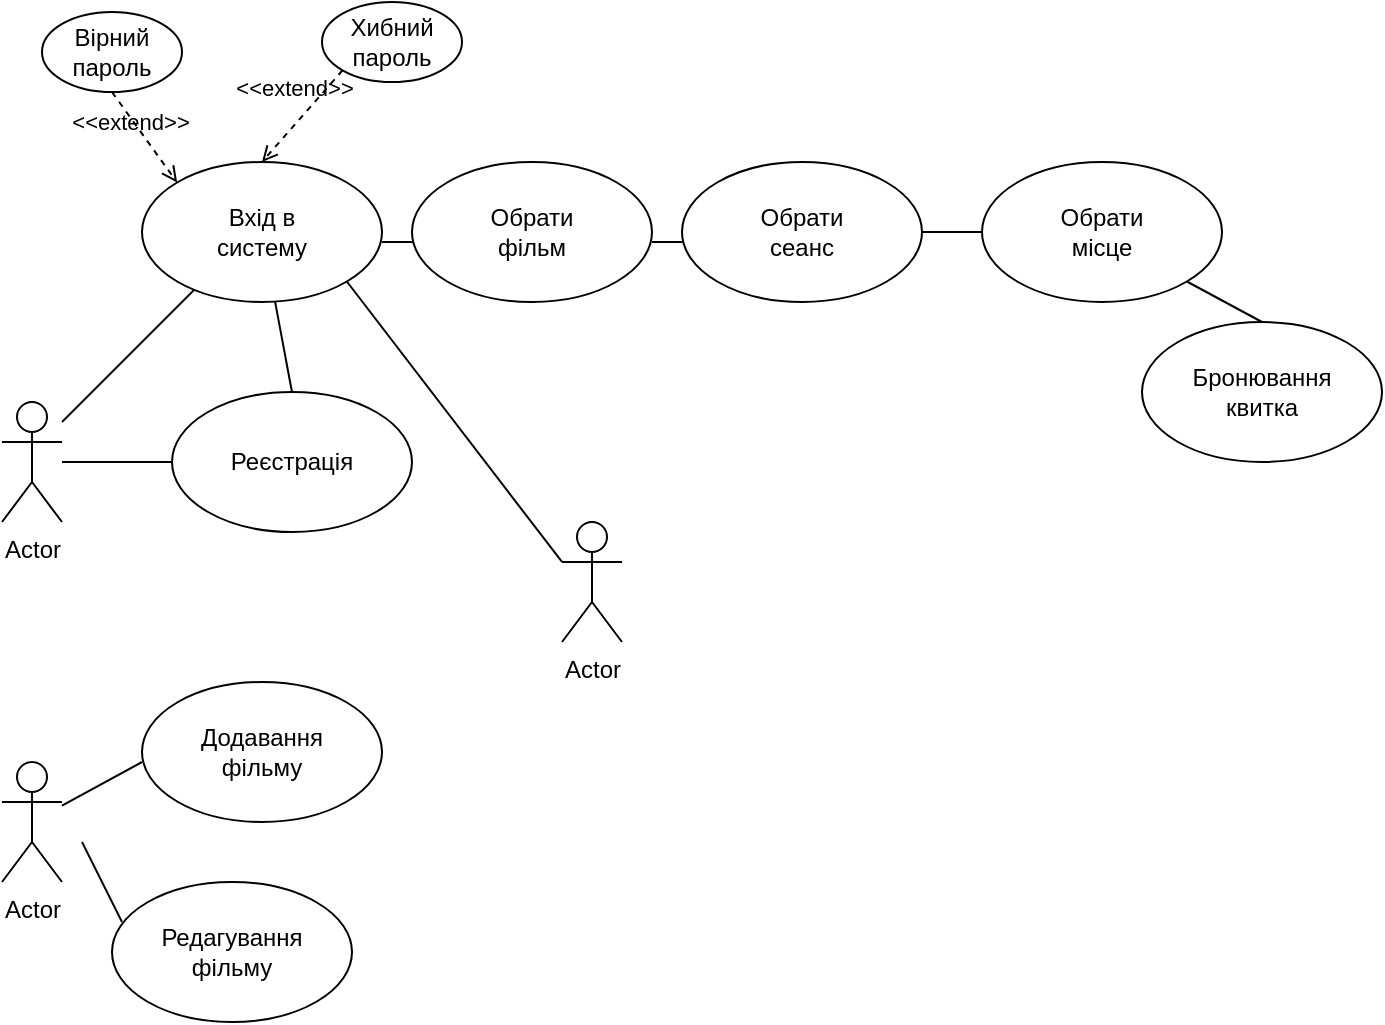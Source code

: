 <mxfile version="25.0.1">
  <diagram id="C5RBs43oDa-KdzZeNtuy" name="Page-1">
    <mxGraphModel dx="955" dy="475" grid="1" gridSize="10" guides="1" tooltips="1" connect="1" arrows="1" fold="1" page="1" pageScale="1" pageWidth="827" pageHeight="1169" math="0" shadow="0">
      <root>
        <mxCell id="WIyWlLk6GJQsqaUBKTNV-0" />
        <mxCell id="WIyWlLk6GJQsqaUBKTNV-1" parent="WIyWlLk6GJQsqaUBKTNV-0" />
        <mxCell id="WoO6IQ57f2WmrNM-3Yns-0" value="Actor" style="shape=umlActor;verticalLabelPosition=bottom;verticalAlign=top;html=1;outlineConnect=0;" vertex="1" parent="WIyWlLk6GJQsqaUBKTNV-1">
          <mxGeometry x="30" y="210" width="30" height="60" as="geometry" />
        </mxCell>
        <mxCell id="WoO6IQ57f2WmrNM-3Yns-1" value="" style="endArrow=none;html=1;rounded=0;" edge="1" parent="WIyWlLk6GJQsqaUBKTNV-1">
          <mxGeometry width="50" height="50" relative="1" as="geometry">
            <mxPoint x="60" y="220" as="sourcePoint" />
            <mxPoint x="140" y="140" as="targetPoint" />
          </mxGeometry>
        </mxCell>
        <mxCell id="WoO6IQ57f2WmrNM-3Yns-2" value="" style="ellipse;whiteSpace=wrap;html=1;" vertex="1" parent="WIyWlLk6GJQsqaUBKTNV-1">
          <mxGeometry x="100" y="90" width="120" height="70" as="geometry" />
        </mxCell>
        <mxCell id="WoO6IQ57f2WmrNM-3Yns-3" value="Вхід в систему" style="text;html=1;align=center;verticalAlign=middle;whiteSpace=wrap;rounded=0;" vertex="1" parent="WIyWlLk6GJQsqaUBKTNV-1">
          <mxGeometry x="130" y="110" width="60" height="30" as="geometry" />
        </mxCell>
        <mxCell id="WoO6IQ57f2WmrNM-3Yns-4" value="" style="endArrow=none;html=1;rounded=0;" edge="1" parent="WIyWlLk6GJQsqaUBKTNV-1">
          <mxGeometry width="50" height="50" relative="1" as="geometry">
            <mxPoint x="220" y="130" as="sourcePoint" />
            <mxPoint x="300" y="130" as="targetPoint" />
            <Array as="points">
              <mxPoint x="220" y="130" />
            </Array>
          </mxGeometry>
        </mxCell>
        <mxCell id="WoO6IQ57f2WmrNM-3Yns-5" value="" style="ellipse;whiteSpace=wrap;html=1;" vertex="1" parent="WIyWlLk6GJQsqaUBKTNV-1">
          <mxGeometry x="235" y="90" width="120" height="70" as="geometry" />
        </mxCell>
        <mxCell id="WoO6IQ57f2WmrNM-3Yns-8" value="Обрати фільм" style="text;html=1;align=center;verticalAlign=middle;whiteSpace=wrap;rounded=0;" vertex="1" parent="WIyWlLk6GJQsqaUBKTNV-1">
          <mxGeometry x="265" y="110" width="60" height="30" as="geometry" />
        </mxCell>
        <mxCell id="WoO6IQ57f2WmrNM-3Yns-9" value="" style="endArrow=none;html=1;rounded=0;" edge="1" parent="WIyWlLk6GJQsqaUBKTNV-1">
          <mxGeometry width="50" height="50" relative="1" as="geometry">
            <mxPoint x="355" y="130" as="sourcePoint" />
            <mxPoint x="425" y="130" as="targetPoint" />
          </mxGeometry>
        </mxCell>
        <mxCell id="WoO6IQ57f2WmrNM-3Yns-10" value="" style="ellipse;whiteSpace=wrap;html=1;" vertex="1" parent="WIyWlLk6GJQsqaUBKTNV-1">
          <mxGeometry x="370" y="90" width="120" height="70" as="geometry" />
        </mxCell>
        <mxCell id="WoO6IQ57f2WmrNM-3Yns-11" value="Обрати сеанс" style="text;html=1;align=center;verticalAlign=middle;whiteSpace=wrap;rounded=0;" vertex="1" parent="WIyWlLk6GJQsqaUBKTNV-1">
          <mxGeometry x="400" y="110" width="60" height="30" as="geometry" />
        </mxCell>
        <mxCell id="WoO6IQ57f2WmrNM-3Yns-16" value="" style="ellipse;whiteSpace=wrap;html=1;shadow=0;" vertex="1" parent="WIyWlLk6GJQsqaUBKTNV-1">
          <mxGeometry x="50" y="15" width="70" height="40" as="geometry" />
        </mxCell>
        <mxCell id="WoO6IQ57f2WmrNM-3Yns-19" value="" style="ellipse;whiteSpace=wrap;html=1;shadow=0;" vertex="1" parent="WIyWlLk6GJQsqaUBKTNV-1">
          <mxGeometry x="190" y="10" width="70" height="40" as="geometry" />
        </mxCell>
        <mxCell id="WoO6IQ57f2WmrNM-3Yns-20" value="Вірний пароль" style="text;html=1;align=center;verticalAlign=middle;whiteSpace=wrap;rounded=0;" vertex="1" parent="WIyWlLk6GJQsqaUBKTNV-1">
          <mxGeometry x="55" y="20" width="60" height="30" as="geometry" />
        </mxCell>
        <mxCell id="WoO6IQ57f2WmrNM-3Yns-21" value="Хибний пароль" style="text;html=1;align=center;verticalAlign=middle;whiteSpace=wrap;rounded=0;" vertex="1" parent="WIyWlLk6GJQsqaUBKTNV-1">
          <mxGeometry x="195" y="15" width="60" height="30" as="geometry" />
        </mxCell>
        <mxCell id="WoO6IQ57f2WmrNM-3Yns-24" value="&amp;lt;&amp;lt;extend&amp;gt;&amp;gt;" style="html=1;verticalAlign=bottom;labelBackgroundColor=none;endArrow=open;endFill=0;dashed=1;rounded=0;exitX=0.5;exitY=1;exitDx=0;exitDy=0;entryX=0;entryY=0;entryDx=0;entryDy=0;" edge="1" parent="WIyWlLk6GJQsqaUBKTNV-1" source="WoO6IQ57f2WmrNM-3Yns-16" target="WoO6IQ57f2WmrNM-3Yns-2">
          <mxGeometry x="-0.115" y="-7" width="160" relative="1" as="geometry">
            <mxPoint x="130" y="180" as="sourcePoint" />
            <mxPoint x="290" y="180" as="targetPoint" />
            <mxPoint as="offset" />
          </mxGeometry>
        </mxCell>
        <mxCell id="WoO6IQ57f2WmrNM-3Yns-25" value="&amp;lt;&amp;lt;extend&amp;gt;&amp;gt;" style="html=1;verticalAlign=bottom;labelBackgroundColor=none;endArrow=open;endFill=0;dashed=1;rounded=0;entryX=0.5;entryY=0;entryDx=0;entryDy=0;exitX=0;exitY=1;exitDx=0;exitDy=0;" edge="1" parent="WIyWlLk6GJQsqaUBKTNV-1" source="WoO6IQ57f2WmrNM-3Yns-19" target="WoO6IQ57f2WmrNM-3Yns-2">
          <mxGeometry x="-0.04" y="-6" width="160" relative="1" as="geometry">
            <mxPoint x="270" y="180" as="sourcePoint" />
            <mxPoint x="430" y="180" as="targetPoint" />
            <mxPoint as="offset" />
          </mxGeometry>
        </mxCell>
        <mxCell id="WoO6IQ57f2WmrNM-3Yns-26" value="" style="endArrow=none;html=1;rounded=0;entryX=0;entryY=0.5;entryDx=0;entryDy=0;" edge="1" parent="WIyWlLk6GJQsqaUBKTNV-1" source="WoO6IQ57f2WmrNM-3Yns-0" target="WoO6IQ57f2WmrNM-3Yns-28">
          <mxGeometry width="50" height="50" relative="1" as="geometry">
            <mxPoint x="140" y="340" as="sourcePoint" />
            <mxPoint x="110" y="290" as="targetPoint" />
          </mxGeometry>
        </mxCell>
        <mxCell id="WoO6IQ57f2WmrNM-3Yns-28" value="" style="ellipse;whiteSpace=wrap;html=1;" vertex="1" parent="WIyWlLk6GJQsqaUBKTNV-1">
          <mxGeometry x="115" y="205" width="120" height="70" as="geometry" />
        </mxCell>
        <mxCell id="WoO6IQ57f2WmrNM-3Yns-29" value="Реєстрація" style="text;html=1;align=center;verticalAlign=middle;whiteSpace=wrap;rounded=0;" vertex="1" parent="WIyWlLk6GJQsqaUBKTNV-1">
          <mxGeometry x="145" y="225" width="60" height="30" as="geometry" />
        </mxCell>
        <mxCell id="WoO6IQ57f2WmrNM-3Yns-34" value="" style="endArrow=none;html=1;rounded=0;exitX=0.5;exitY=0;exitDx=0;exitDy=0;" edge="1" parent="WIyWlLk6GJQsqaUBKTNV-1" source="WoO6IQ57f2WmrNM-3Yns-28" target="WoO6IQ57f2WmrNM-3Yns-2">
          <mxGeometry width="50" height="50" relative="1" as="geometry">
            <mxPoint x="110" y="270" as="sourcePoint" />
            <mxPoint x="160" y="220" as="targetPoint" />
          </mxGeometry>
        </mxCell>
        <mxCell id="WoO6IQ57f2WmrNM-3Yns-37" value="" style="endArrow=none;html=1;rounded=0;entryX=1;entryY=0.5;entryDx=0;entryDy=0;" edge="1" parent="WIyWlLk6GJQsqaUBKTNV-1" target="WoO6IQ57f2WmrNM-3Yns-10">
          <mxGeometry width="50" height="50" relative="1" as="geometry">
            <mxPoint x="520" y="125" as="sourcePoint" />
            <mxPoint x="500" y="190" as="targetPoint" />
          </mxGeometry>
        </mxCell>
        <mxCell id="WoO6IQ57f2WmrNM-3Yns-38" value="" style="ellipse;whiteSpace=wrap;html=1;" vertex="1" parent="WIyWlLk6GJQsqaUBKTNV-1">
          <mxGeometry x="520" y="90" width="120" height="70" as="geometry" />
        </mxCell>
        <mxCell id="WoO6IQ57f2WmrNM-3Yns-39" value="Обрати місце" style="text;html=1;align=center;verticalAlign=middle;whiteSpace=wrap;rounded=0;" vertex="1" parent="WIyWlLk6GJQsqaUBKTNV-1">
          <mxGeometry x="550" y="110" width="60" height="30" as="geometry" />
        </mxCell>
        <mxCell id="WoO6IQ57f2WmrNM-3Yns-40" value="" style="endArrow=none;html=1;rounded=0;entryX=1;entryY=1;entryDx=0;entryDy=0;exitX=0.5;exitY=0;exitDx=0;exitDy=0;" edge="1" parent="WIyWlLk6GJQsqaUBKTNV-1" source="WoO6IQ57f2WmrNM-3Yns-41" target="WoO6IQ57f2WmrNM-3Yns-38">
          <mxGeometry width="50" height="50" relative="1" as="geometry">
            <mxPoint x="640" y="170" as="sourcePoint" />
            <mxPoint x="650" y="200" as="targetPoint" />
          </mxGeometry>
        </mxCell>
        <mxCell id="WoO6IQ57f2WmrNM-3Yns-41" value="" style="ellipse;whiteSpace=wrap;html=1;" vertex="1" parent="WIyWlLk6GJQsqaUBKTNV-1">
          <mxGeometry x="600" y="170" width="120" height="70" as="geometry" />
        </mxCell>
        <mxCell id="WoO6IQ57f2WmrNM-3Yns-42" value="Бронювання квитка" style="text;html=1;align=center;verticalAlign=middle;whiteSpace=wrap;rounded=0;" vertex="1" parent="WIyWlLk6GJQsqaUBKTNV-1">
          <mxGeometry x="630" y="190" width="60" height="30" as="geometry" />
        </mxCell>
        <mxCell id="WoO6IQ57f2WmrNM-3Yns-43" value="Actor" style="shape=umlActor;verticalLabelPosition=bottom;verticalAlign=top;html=1;outlineConnect=0;" vertex="1" parent="WIyWlLk6GJQsqaUBKTNV-1">
          <mxGeometry x="30" y="390" width="30" height="60" as="geometry" />
        </mxCell>
        <mxCell id="WoO6IQ57f2WmrNM-3Yns-46" value="" style="endArrow=none;html=1;rounded=0;" edge="1" parent="WIyWlLk6GJQsqaUBKTNV-1" source="WoO6IQ57f2WmrNM-3Yns-43">
          <mxGeometry width="50" height="50" relative="1" as="geometry">
            <mxPoint x="300" y="340" as="sourcePoint" />
            <mxPoint x="100" y="390" as="targetPoint" />
          </mxGeometry>
        </mxCell>
        <mxCell id="WoO6IQ57f2WmrNM-3Yns-48" value="" style="ellipse;whiteSpace=wrap;html=1;" vertex="1" parent="WIyWlLk6GJQsqaUBKTNV-1">
          <mxGeometry x="100" y="350" width="120" height="70" as="geometry" />
        </mxCell>
        <mxCell id="WoO6IQ57f2WmrNM-3Yns-49" value="Додавання фільму" style="text;html=1;align=center;verticalAlign=middle;whiteSpace=wrap;rounded=0;" vertex="1" parent="WIyWlLk6GJQsqaUBKTNV-1">
          <mxGeometry x="130" y="370" width="60" height="30" as="geometry" />
        </mxCell>
        <mxCell id="WoO6IQ57f2WmrNM-3Yns-50" value="" style="endArrow=none;html=1;rounded=0;" edge="1" parent="WIyWlLk6GJQsqaUBKTNV-1">
          <mxGeometry width="50" height="50" relative="1" as="geometry">
            <mxPoint x="70" y="430" as="sourcePoint" />
            <mxPoint x="90" y="470" as="targetPoint" />
          </mxGeometry>
        </mxCell>
        <mxCell id="WoO6IQ57f2WmrNM-3Yns-51" value="" style="ellipse;whiteSpace=wrap;html=1;" vertex="1" parent="WIyWlLk6GJQsqaUBKTNV-1">
          <mxGeometry x="85" y="450" width="120" height="70" as="geometry" />
        </mxCell>
        <mxCell id="WoO6IQ57f2WmrNM-3Yns-52" value="Редагування фільму" style="text;html=1;align=center;verticalAlign=middle;whiteSpace=wrap;rounded=0;" vertex="1" parent="WIyWlLk6GJQsqaUBKTNV-1">
          <mxGeometry x="115" y="470" width="60" height="30" as="geometry" />
        </mxCell>
        <mxCell id="WoO6IQ57f2WmrNM-3Yns-54" value="Actor" style="shape=umlActor;verticalLabelPosition=bottom;verticalAlign=top;html=1;outlineConnect=0;" vertex="1" parent="WIyWlLk6GJQsqaUBKTNV-1">
          <mxGeometry x="310" y="270" width="30" height="60" as="geometry" />
        </mxCell>
        <mxCell id="WoO6IQ57f2WmrNM-3Yns-55" value="" style="endArrow=none;html=1;rounded=0;entryX=1;entryY=1;entryDx=0;entryDy=0;exitX=0;exitY=0.333;exitDx=0;exitDy=0;exitPerimeter=0;" edge="1" parent="WIyWlLk6GJQsqaUBKTNV-1" source="WoO6IQ57f2WmrNM-3Yns-54" target="WoO6IQ57f2WmrNM-3Yns-2">
          <mxGeometry width="50" height="50" relative="1" as="geometry">
            <mxPoint x="570" y="280" as="sourcePoint" />
            <mxPoint x="620" y="230" as="targetPoint" />
          </mxGeometry>
        </mxCell>
      </root>
    </mxGraphModel>
  </diagram>
</mxfile>

